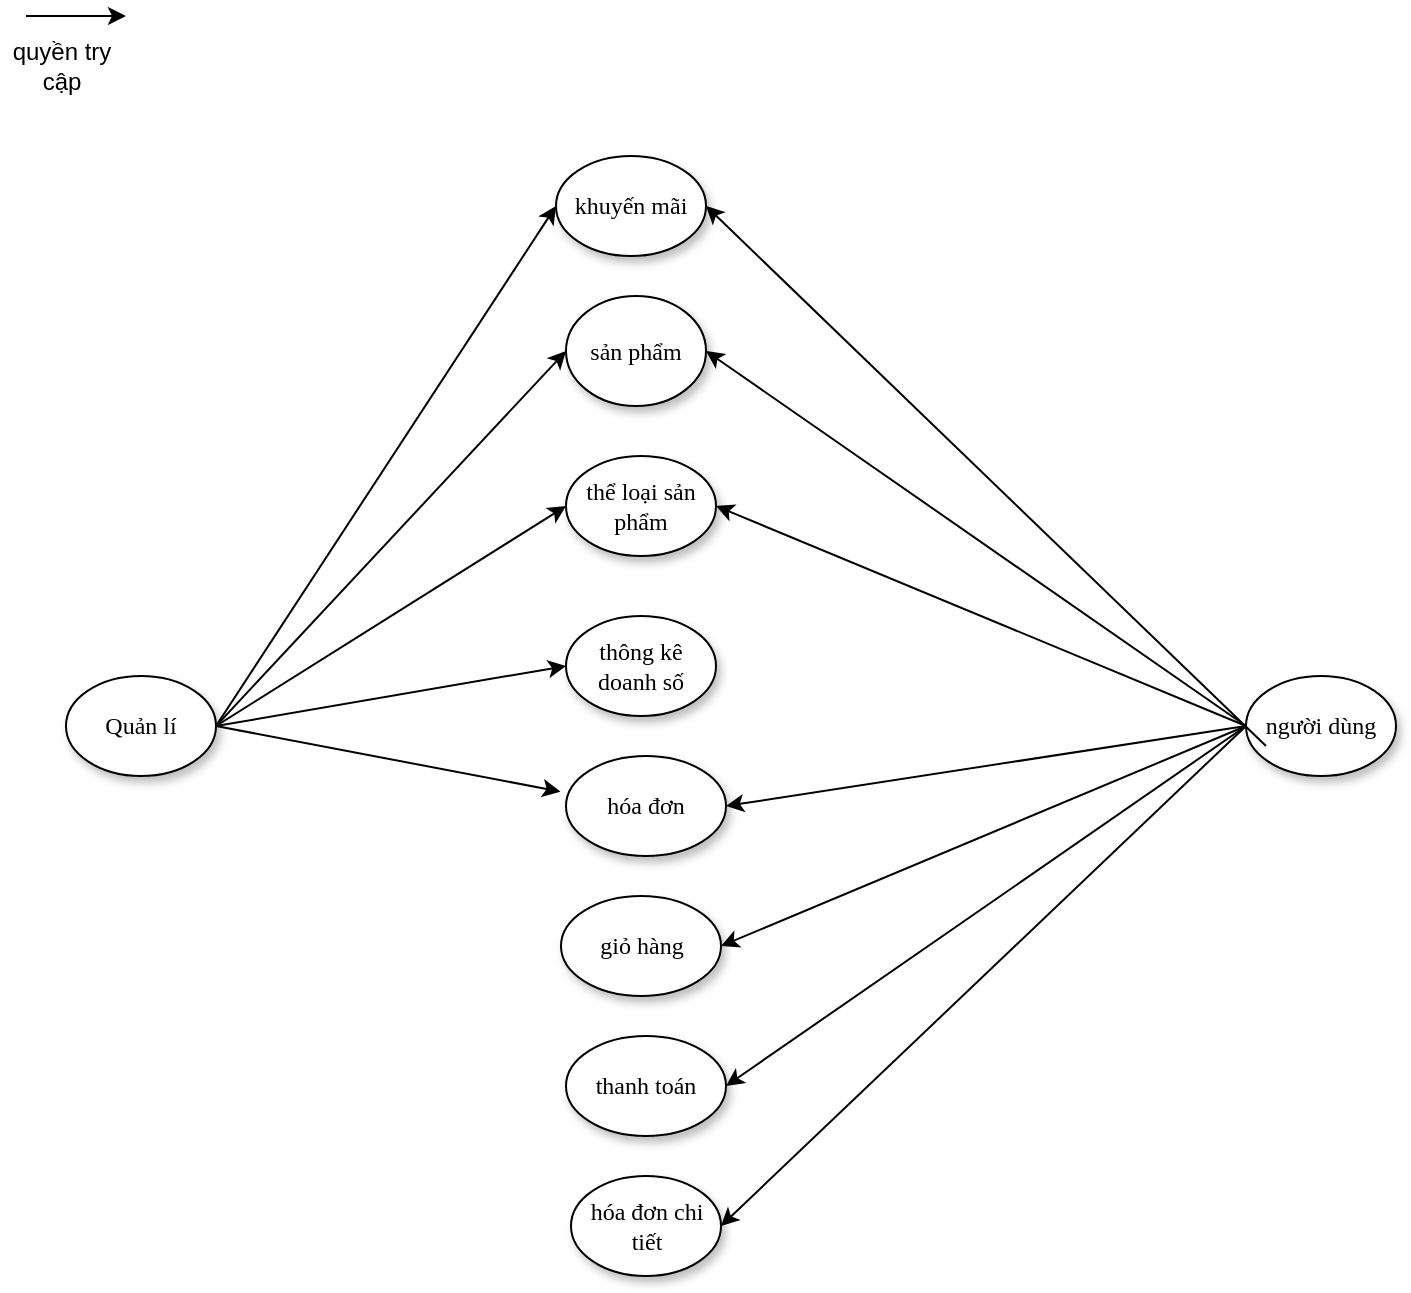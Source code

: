 <mxfile version="20.2.7" type="device"><diagram id="C5RBs43oDa-KdzZeNtuy" name="Page-1"><mxGraphModel dx="1038" dy="539" grid="1" gridSize="10" guides="1" tooltips="1" connect="1" arrows="1" fold="1" page="1" pageScale="1" pageWidth="827" pageHeight="1169" math="0" shadow="0"><root><mxCell id="WIyWlLk6GJQsqaUBKTNV-0"/><mxCell id="WIyWlLk6GJQsqaUBKTNV-1" parent="WIyWlLk6GJQsqaUBKTNV-0"/><mxCell id="ytWZ8MPGs6DkTzJf3X1V-26" value="thể loại sản phẩm" style="ellipse;whiteSpace=wrap;html=1;rounded=0;shadow=1;comic=0;labelBackgroundColor=none;strokeWidth=1;fontFamily=Verdana;fontSize=12;align=center;" vertex="1" parent="WIyWlLk6GJQsqaUBKTNV-1"><mxGeometry x="320" y="260" width="75" height="50" as="geometry"/></mxCell><mxCell id="ytWZ8MPGs6DkTzJf3X1V-27" value="thông kê doanh số" style="ellipse;whiteSpace=wrap;html=1;rounded=0;shadow=1;comic=0;labelBackgroundColor=none;strokeWidth=1;fontFamily=Verdana;fontSize=12;align=center;" vertex="1" parent="WIyWlLk6GJQsqaUBKTNV-1"><mxGeometry x="320" y="340" width="75" height="50" as="geometry"/></mxCell><mxCell id="ytWZ8MPGs6DkTzJf3X1V-28" value="người dùng" style="ellipse;whiteSpace=wrap;html=1;rounded=0;shadow=1;comic=0;labelBackgroundColor=none;strokeWidth=1;fontFamily=Verdana;fontSize=12;align=center;" vertex="1" parent="WIyWlLk6GJQsqaUBKTNV-1"><mxGeometry x="660" y="370" width="75" height="50" as="geometry"/></mxCell><mxCell id="ytWZ8MPGs6DkTzJf3X1V-29" value="khuyến mãi" style="ellipse;whiteSpace=wrap;html=1;rounded=0;shadow=1;comic=0;labelBackgroundColor=none;strokeWidth=1;fontFamily=Verdana;fontSize=12;align=center;" vertex="1" parent="WIyWlLk6GJQsqaUBKTNV-1"><mxGeometry x="315" y="110" width="75" height="50" as="geometry"/></mxCell><mxCell id="ytWZ8MPGs6DkTzJf3X1V-30" value="giỏ hàng" style="ellipse;whiteSpace=wrap;html=1;rounded=0;shadow=1;comic=0;labelBackgroundColor=none;strokeWidth=1;fontFamily=Verdana;fontSize=12;align=center;" vertex="1" parent="WIyWlLk6GJQsqaUBKTNV-1"><mxGeometry x="317.5" y="480" width="80" height="50" as="geometry"/></mxCell><mxCell id="ytWZ8MPGs6DkTzJf3X1V-31" value="hóa đơn chi tiết" style="ellipse;whiteSpace=wrap;html=1;rounded=0;shadow=1;comic=0;labelBackgroundColor=none;strokeWidth=1;fontFamily=Verdana;fontSize=12;align=center;" vertex="1" parent="WIyWlLk6GJQsqaUBKTNV-1"><mxGeometry x="322.5" y="620" width="75" height="50" as="geometry"/></mxCell><mxCell id="ytWZ8MPGs6DkTzJf3X1V-32" value="Quản lí" style="ellipse;whiteSpace=wrap;html=1;rounded=0;shadow=1;comic=0;labelBackgroundColor=none;strokeWidth=1;fontFamily=Verdana;fontSize=12;align=center;" vertex="1" parent="WIyWlLk6GJQsqaUBKTNV-1"><mxGeometry x="70" y="370" width="75" height="50" as="geometry"/></mxCell><mxCell id="ytWZ8MPGs6DkTzJf3X1V-39" value="" style="endArrow=classic;html=1;rounded=0;" edge="1" parent="WIyWlLk6GJQsqaUBKTNV-1"><mxGeometry width="50" height="50" relative="1" as="geometry"><mxPoint x="50" y="40" as="sourcePoint"/><mxPoint x="100" y="40" as="targetPoint"/></mxGeometry></mxCell><mxCell id="ytWZ8MPGs6DkTzJf3X1V-40" value="quyền try cập" style="text;html=1;strokeColor=none;fillColor=none;align=center;verticalAlign=middle;whiteSpace=wrap;rounded=0;" vertex="1" parent="WIyWlLk6GJQsqaUBKTNV-1"><mxGeometry x="37.5" y="50" width="60" height="30" as="geometry"/></mxCell><mxCell id="ytWZ8MPGs6DkTzJf3X1V-44" value="hóa đơn" style="ellipse;whiteSpace=wrap;html=1;rounded=0;shadow=1;comic=0;labelBackgroundColor=none;strokeWidth=1;fontFamily=Verdana;fontSize=12;align=center;" vertex="1" parent="WIyWlLk6GJQsqaUBKTNV-1"><mxGeometry x="320" y="410" width="80" height="50" as="geometry"/></mxCell><mxCell id="ytWZ8MPGs6DkTzJf3X1V-45" value="sản phẩm" style="ellipse;whiteSpace=wrap;html=1;rounded=0;shadow=1;comic=0;labelBackgroundColor=none;strokeWidth=1;fontFamily=Verdana;fontSize=12;align=center;" vertex="1" parent="WIyWlLk6GJQsqaUBKTNV-1"><mxGeometry x="320" y="180" width="70" height="55" as="geometry"/></mxCell><mxCell id="ytWZ8MPGs6DkTzJf3X1V-47" value="thanh toán" style="ellipse;whiteSpace=wrap;html=1;rounded=0;shadow=1;comic=0;labelBackgroundColor=none;strokeWidth=1;fontFamily=Verdana;fontSize=12;align=center;" vertex="1" parent="WIyWlLk6GJQsqaUBKTNV-1"><mxGeometry x="320" y="550" width="80" height="50" as="geometry"/></mxCell><mxCell id="ytWZ8MPGs6DkTzJf3X1V-50" value="" style="endArrow=classic;html=1;rounded=0;exitX=1;exitY=0.5;exitDx=0;exitDy=0;entryX=-0.035;entryY=0.356;entryDx=0;entryDy=0;entryPerimeter=0;" edge="1" parent="WIyWlLk6GJQsqaUBKTNV-1" source="ytWZ8MPGs6DkTzJf3X1V-32" target="ytWZ8MPGs6DkTzJf3X1V-44"><mxGeometry width="50" height="50" relative="1" as="geometry"><mxPoint x="170" y="550" as="sourcePoint"/><mxPoint x="220" y="500" as="targetPoint"/></mxGeometry></mxCell><mxCell id="ytWZ8MPGs6DkTzJf3X1V-51" value="" style="endArrow=classic;html=1;rounded=0;exitX=1;exitY=0.5;exitDx=0;exitDy=0;entryX=0;entryY=0.5;entryDx=0;entryDy=0;" edge="1" parent="WIyWlLk6GJQsqaUBKTNV-1" source="ytWZ8MPGs6DkTzJf3X1V-32" target="ytWZ8MPGs6DkTzJf3X1V-45"><mxGeometry width="50" height="50" relative="1" as="geometry"><mxPoint x="120" y="540" as="sourcePoint"/><mxPoint x="170" y="490" as="targetPoint"/></mxGeometry></mxCell><mxCell id="ytWZ8MPGs6DkTzJf3X1V-52" value="" style="endArrow=classic;html=1;rounded=0;exitX=1;exitY=0.5;exitDx=0;exitDy=0;entryX=0;entryY=0.5;entryDx=0;entryDy=0;" edge="1" parent="WIyWlLk6GJQsqaUBKTNV-1" source="ytWZ8MPGs6DkTzJf3X1V-32" target="ytWZ8MPGs6DkTzJf3X1V-26"><mxGeometry width="50" height="50" relative="1" as="geometry"><mxPoint x="110" y="540" as="sourcePoint"/><mxPoint x="160" y="490" as="targetPoint"/></mxGeometry></mxCell><mxCell id="ytWZ8MPGs6DkTzJf3X1V-53" value="" style="endArrow=classic;html=1;rounded=0;exitX=1;exitY=0.5;exitDx=0;exitDy=0;entryX=0;entryY=0.5;entryDx=0;entryDy=0;" edge="1" parent="WIyWlLk6GJQsqaUBKTNV-1" source="ytWZ8MPGs6DkTzJf3X1V-32" target="ytWZ8MPGs6DkTzJf3X1V-27"><mxGeometry width="50" height="50" relative="1" as="geometry"><mxPoint x="40" y="580" as="sourcePoint"/><mxPoint x="90" y="530" as="targetPoint"/></mxGeometry></mxCell><mxCell id="ytWZ8MPGs6DkTzJf3X1V-54" value="" style="endArrow=classic;html=1;rounded=0;entryX=0;entryY=0.5;entryDx=0;entryDy=0;exitX=1;exitY=0.5;exitDx=0;exitDy=0;" edge="1" parent="WIyWlLk6GJQsqaUBKTNV-1" source="ytWZ8MPGs6DkTzJf3X1V-32" target="ytWZ8MPGs6DkTzJf3X1V-29"><mxGeometry width="50" height="50" relative="1" as="geometry"><mxPoint x="150" y="390" as="sourcePoint"/><mxPoint x="140" y="300" as="targetPoint"/></mxGeometry></mxCell><mxCell id="ytWZ8MPGs6DkTzJf3X1V-55" value="" style="endArrow=classic;html=1;rounded=0;exitX=0;exitY=0.5;exitDx=0;exitDy=0;entryX=1;entryY=0.5;entryDx=0;entryDy=0;" edge="1" parent="WIyWlLk6GJQsqaUBKTNV-1" source="ytWZ8MPGs6DkTzJf3X1V-28" target="ytWZ8MPGs6DkTzJf3X1V-30"><mxGeometry width="50" height="50" relative="1" as="geometry"><mxPoint x="120" y="550" as="sourcePoint"/><mxPoint x="190" y="510" as="targetPoint"/></mxGeometry></mxCell><mxCell id="ytWZ8MPGs6DkTzJf3X1V-56" value="" style="endArrow=classic;html=1;rounded=0;exitX=0;exitY=0.5;exitDx=0;exitDy=0;entryX=1;entryY=0.5;entryDx=0;entryDy=0;" edge="1" parent="WIyWlLk6GJQsqaUBKTNV-1" target="ytWZ8MPGs6DkTzJf3X1V-44"><mxGeometry width="50" height="50" relative="1" as="geometry"><mxPoint x="660" y="395" as="sourcePoint"/><mxPoint x="397.5" y="505" as="targetPoint"/></mxGeometry></mxCell><mxCell id="ytWZ8MPGs6DkTzJf3X1V-57" value="" style="endArrow=classic;html=1;rounded=0;exitX=0;exitY=0.5;exitDx=0;exitDy=0;entryX=1;entryY=0.5;entryDx=0;entryDy=0;" edge="1" parent="WIyWlLk6GJQsqaUBKTNV-1" source="ytWZ8MPGs6DkTzJf3X1V-28" target="ytWZ8MPGs6DkTzJf3X1V-47"><mxGeometry width="50" height="50" relative="1" as="geometry"><mxPoint x="670" y="405" as="sourcePoint"/><mxPoint x="407.5" y="515" as="targetPoint"/></mxGeometry></mxCell><mxCell id="ytWZ8MPGs6DkTzJf3X1V-58" value="" style="endArrow=classic;html=1;rounded=0;exitX=0;exitY=0.5;exitDx=0;exitDy=0;entryX=1;entryY=0.5;entryDx=0;entryDy=0;" edge="1" parent="WIyWlLk6GJQsqaUBKTNV-1" source="ytWZ8MPGs6DkTzJf3X1V-28" target="ytWZ8MPGs6DkTzJf3X1V-31"><mxGeometry width="50" height="50" relative="1" as="geometry"><mxPoint x="680" y="415" as="sourcePoint"/><mxPoint x="417.5" y="525" as="targetPoint"/></mxGeometry></mxCell><mxCell id="ytWZ8MPGs6DkTzJf3X1V-59" value="" style="endArrow=classic;html=1;rounded=0;entryX=1;entryY=0.5;entryDx=0;entryDy=0;exitX=0;exitY=0.5;exitDx=0;exitDy=0;" edge="1" parent="WIyWlLk6GJQsqaUBKTNV-1" source="ytWZ8MPGs6DkTzJf3X1V-28" target="ytWZ8MPGs6DkTzJf3X1V-26"><mxGeometry width="50" height="50" relative="1" as="geometry"><mxPoint x="660" y="400" as="sourcePoint"/><mxPoint x="610" y="310" as="targetPoint"/></mxGeometry></mxCell><mxCell id="ytWZ8MPGs6DkTzJf3X1V-60" value="" style="endArrow=classic;html=1;rounded=0;entryX=1;entryY=0.5;entryDx=0;entryDy=0;exitX=0;exitY=0.5;exitDx=0;exitDy=0;" edge="1" parent="WIyWlLk6GJQsqaUBKTNV-1" target="ytWZ8MPGs6DkTzJf3X1V-45"><mxGeometry width="50" height="50" relative="1" as="geometry"><mxPoint x="660" y="395" as="sourcePoint"/><mxPoint x="395" y="285" as="targetPoint"/></mxGeometry></mxCell><mxCell id="ytWZ8MPGs6DkTzJf3X1V-61" value="" style="endArrow=classic;html=1;rounded=0;entryX=1;entryY=0.5;entryDx=0;entryDy=0;exitX=0;exitY=0.5;exitDx=0;exitDy=0;" edge="1" parent="WIyWlLk6GJQsqaUBKTNV-1" target="ytWZ8MPGs6DkTzJf3X1V-29"><mxGeometry width="50" height="50" relative="1" as="geometry"><mxPoint x="670" y="405" as="sourcePoint"/><mxPoint x="405" y="295" as="targetPoint"/></mxGeometry></mxCell></root></mxGraphModel></diagram></mxfile>
